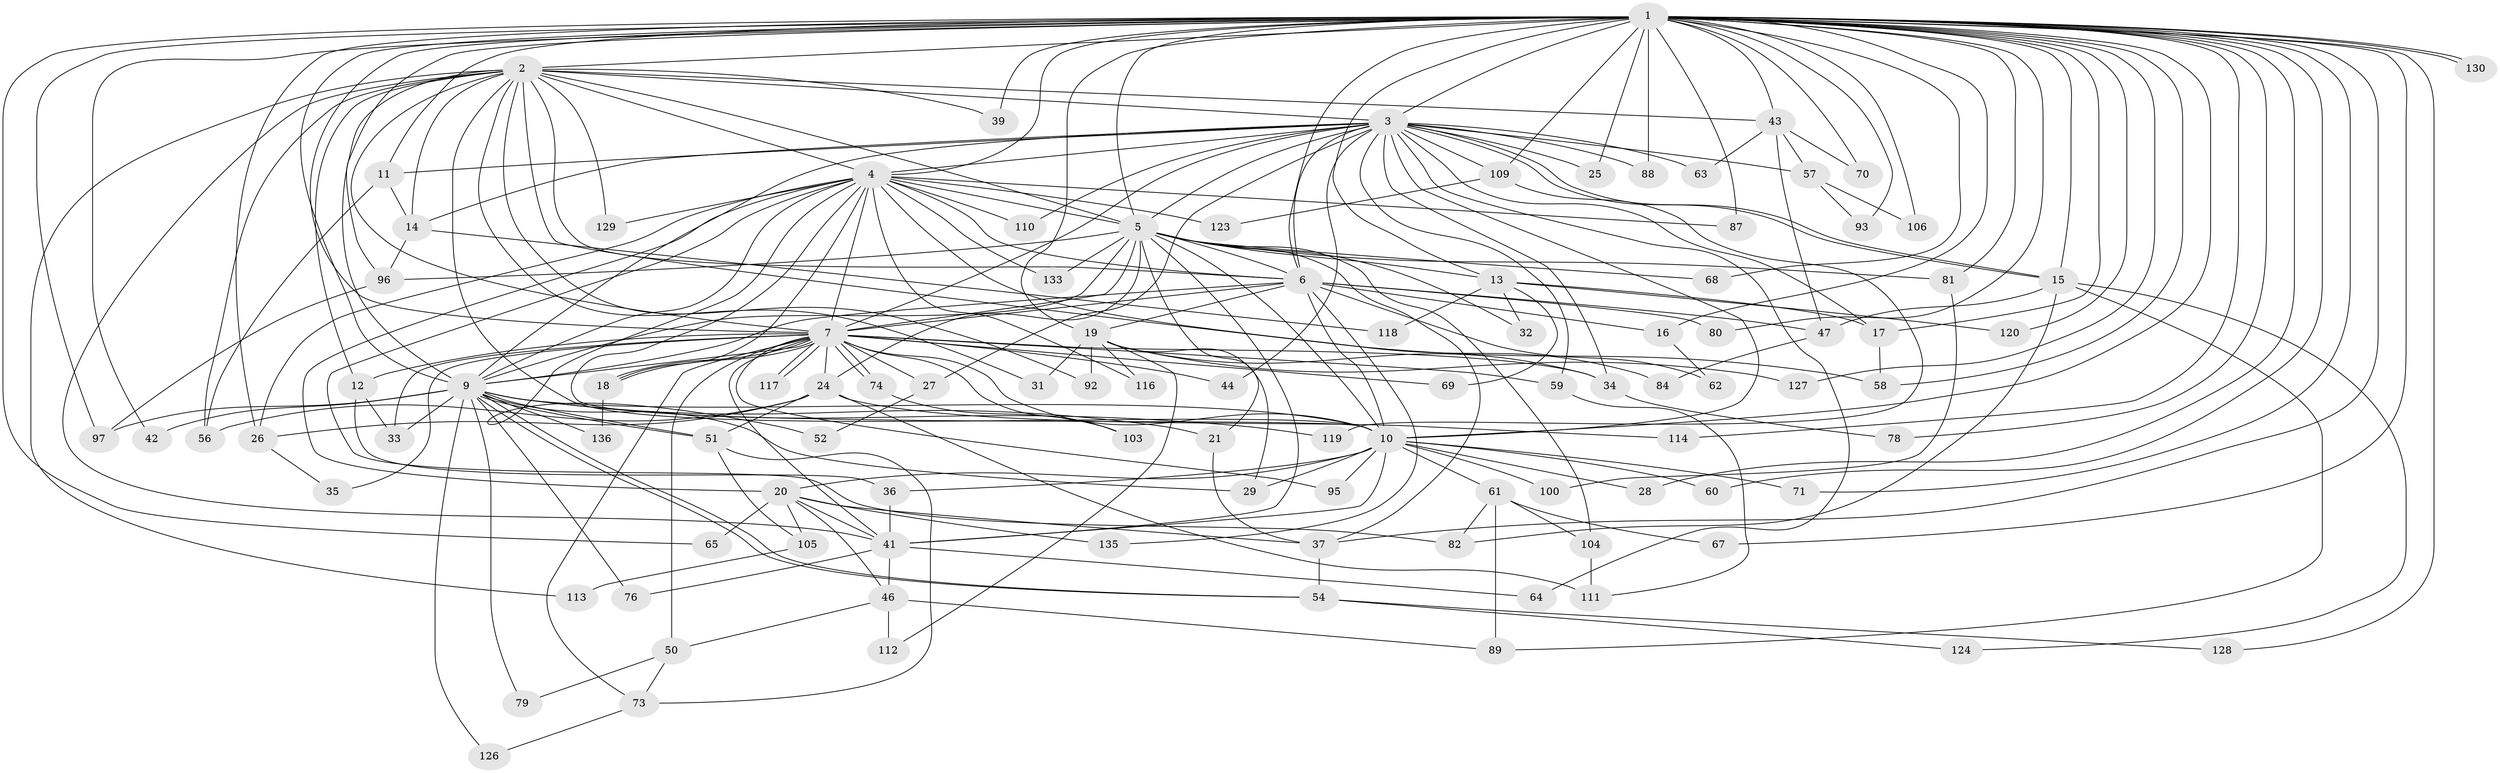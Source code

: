 // original degree distribution, {28: 0.0072992700729927005, 20: 0.014598540145985401, 24: 0.0072992700729927005, 22: 0.014598540145985401, 16: 0.0072992700729927005, 31: 0.014598540145985401, 19: 0.0072992700729927005, 4: 0.10948905109489052, 7: 0.014598540145985401, 6: 0.014598540145985401, 3: 0.17518248175182483, 8: 0.014598540145985401, 2: 0.5328467153284672, 5: 0.06569343065693431}
// Generated by graph-tools (version 1.1) at 2025/41/03/06/25 10:41:44]
// undirected, 102 vertices, 246 edges
graph export_dot {
graph [start="1"]
  node [color=gray90,style=filled];
  1 [super="+8"];
  2 [super="+101"];
  3 [super="+77"];
  4 [super="+22"];
  5 [super="+55"];
  6 [super="+137"];
  7 [super="+115"];
  9 [super="+102"];
  10 [super="+30"];
  11;
  12;
  13 [super="+23"];
  14 [super="+38"];
  15 [super="+72"];
  16 [super="+53"];
  17;
  18 [super="+99"];
  19 [super="+75"];
  20 [super="+85"];
  21 [super="+90"];
  24 [super="+49"];
  25;
  26;
  27;
  28;
  29 [super="+131"];
  31;
  32;
  33 [super="+94"];
  34 [super="+125"];
  35;
  36;
  37 [super="+40"];
  39;
  41 [super="+45"];
  42;
  43 [super="+122"];
  44;
  46;
  47 [super="+48"];
  50 [super="+91"];
  51 [super="+66"];
  52;
  54 [super="+98"];
  56 [super="+86"];
  57;
  58 [super="+108"];
  59 [super="+134"];
  60;
  61 [super="+83"];
  62;
  63;
  64;
  65;
  67;
  68;
  69;
  70;
  71;
  73 [super="+107"];
  74;
  76;
  78;
  79;
  80;
  81;
  82;
  84;
  87;
  88;
  89 [super="+132"];
  92;
  93;
  95;
  96 [super="+121"];
  97;
  100;
  103;
  104;
  105;
  106;
  109;
  110;
  111;
  112;
  113;
  114;
  116;
  117;
  118;
  119;
  120;
  123;
  124;
  126;
  127;
  128;
  129;
  130;
  133;
  135;
  136;
  1 -- 2 [weight=2];
  1 -- 3 [weight=2];
  1 -- 4 [weight=2];
  1 -- 5 [weight=2];
  1 -- 6 [weight=3];
  1 -- 7 [weight=2];
  1 -- 9 [weight=2];
  1 -- 10 [weight=2];
  1 -- 17;
  1 -- 26;
  1 -- 39;
  1 -- 60;
  1 -- 70;
  1 -- 71;
  1 -- 78;
  1 -- 80;
  1 -- 87;
  1 -- 88;
  1 -- 114;
  1 -- 127;
  1 -- 128;
  1 -- 130;
  1 -- 130;
  1 -- 65;
  1 -- 11;
  1 -- 67;
  1 -- 13 [weight=2];
  1 -- 16 [weight=2];
  1 -- 81;
  1 -- 19 [weight=2];
  1 -- 68;
  1 -- 25;
  1 -- 28;
  1 -- 93;
  1 -- 97;
  1 -- 37;
  1 -- 42;
  1 -- 43 [weight=2];
  1 -- 106;
  1 -- 109;
  1 -- 120;
  1 -- 58;
  1 -- 15;
  1 -- 96;
  2 -- 3;
  2 -- 4;
  2 -- 5;
  2 -- 6;
  2 -- 7;
  2 -- 9;
  2 -- 10;
  2 -- 12;
  2 -- 14;
  2 -- 31;
  2 -- 39;
  2 -- 43;
  2 -- 56;
  2 -- 92;
  2 -- 113;
  2 -- 129;
  2 -- 58;
  2 -- 41;
  3 -- 4;
  3 -- 5;
  3 -- 6;
  3 -- 7;
  3 -- 9;
  3 -- 10 [weight=2];
  3 -- 11;
  3 -- 15;
  3 -- 15;
  3 -- 25;
  3 -- 27;
  3 -- 34;
  3 -- 44;
  3 -- 57;
  3 -- 59;
  3 -- 63;
  3 -- 64;
  3 -- 110;
  3 -- 88;
  3 -- 17;
  3 -- 109;
  3 -- 14;
  4 -- 5;
  4 -- 6;
  4 -- 7 [weight=2];
  4 -- 9;
  4 -- 10 [weight=2];
  4 -- 20;
  4 -- 26;
  4 -- 52;
  4 -- 82;
  4 -- 84;
  4 -- 87;
  4 -- 110;
  4 -- 116;
  4 -- 123;
  4 -- 133;
  4 -- 129;
  4 -- 18;
  5 -- 6;
  5 -- 7;
  5 -- 9;
  5 -- 10;
  5 -- 13;
  5 -- 21;
  5 -- 24;
  5 -- 32;
  5 -- 68;
  5 -- 81;
  5 -- 96;
  5 -- 104;
  5 -- 133;
  5 -- 41;
  5 -- 37;
  6 -- 7;
  6 -- 9;
  6 -- 10;
  6 -- 16;
  6 -- 19;
  6 -- 47;
  6 -- 62;
  6 -- 80;
  6 -- 135;
  7 -- 9;
  7 -- 10;
  7 -- 12;
  7 -- 18;
  7 -- 18;
  7 -- 24;
  7 -- 27;
  7 -- 33;
  7 -- 34;
  7 -- 35;
  7 -- 41;
  7 -- 44;
  7 -- 50 [weight=2];
  7 -- 59;
  7 -- 69;
  7 -- 73;
  7 -- 74;
  7 -- 74;
  7 -- 95;
  7 -- 103;
  7 -- 117;
  7 -- 117;
  9 -- 10;
  9 -- 21;
  9 -- 42;
  9 -- 51;
  9 -- 51;
  9 -- 54;
  9 -- 54;
  9 -- 76;
  9 -- 79;
  9 -- 119;
  9 -- 126;
  9 -- 136;
  9 -- 97;
  9 -- 33;
  9 -- 29;
  10 -- 20;
  10 -- 28;
  10 -- 29;
  10 -- 60;
  10 -- 61 [weight=2];
  10 -- 71;
  10 -- 95;
  10 -- 100;
  10 -- 36;
  10 -- 41;
  11 -- 14;
  11 -- 56;
  12 -- 33;
  12 -- 36;
  13 -- 17;
  13 -- 32;
  13 -- 69;
  13 -- 118;
  13 -- 120;
  14 -- 118;
  14 -- 96;
  15 -- 82;
  15 -- 124;
  15 -- 47;
  15 -- 89;
  16 -- 62;
  17 -- 58;
  18 -- 136;
  19 -- 29;
  19 -- 31;
  19 -- 92;
  19 -- 112;
  19 -- 116;
  19 -- 127;
  19 -- 34;
  20 -- 37;
  20 -- 46;
  20 -- 65;
  20 -- 105;
  20 -- 135;
  20 -- 41;
  21 -- 37;
  24 -- 56;
  24 -- 114;
  24 -- 26;
  24 -- 111;
  24 -- 51;
  26 -- 35;
  27 -- 52;
  34 -- 78;
  36 -- 41;
  37 -- 54;
  41 -- 46;
  41 -- 64;
  41 -- 76;
  43 -- 47;
  43 -- 57;
  43 -- 63;
  43 -- 70;
  46 -- 50;
  46 -- 89;
  46 -- 112;
  47 -- 84;
  50 -- 79;
  50 -- 73;
  51 -- 73;
  51 -- 105;
  54 -- 124;
  54 -- 128;
  57 -- 93;
  57 -- 106;
  59 -- 111;
  61 -- 67;
  61 -- 89;
  61 -- 104;
  61 -- 82;
  73 -- 126;
  74 -- 103;
  81 -- 100;
  96 -- 97;
  104 -- 111;
  105 -- 113;
  109 -- 119;
  109 -- 123;
}
